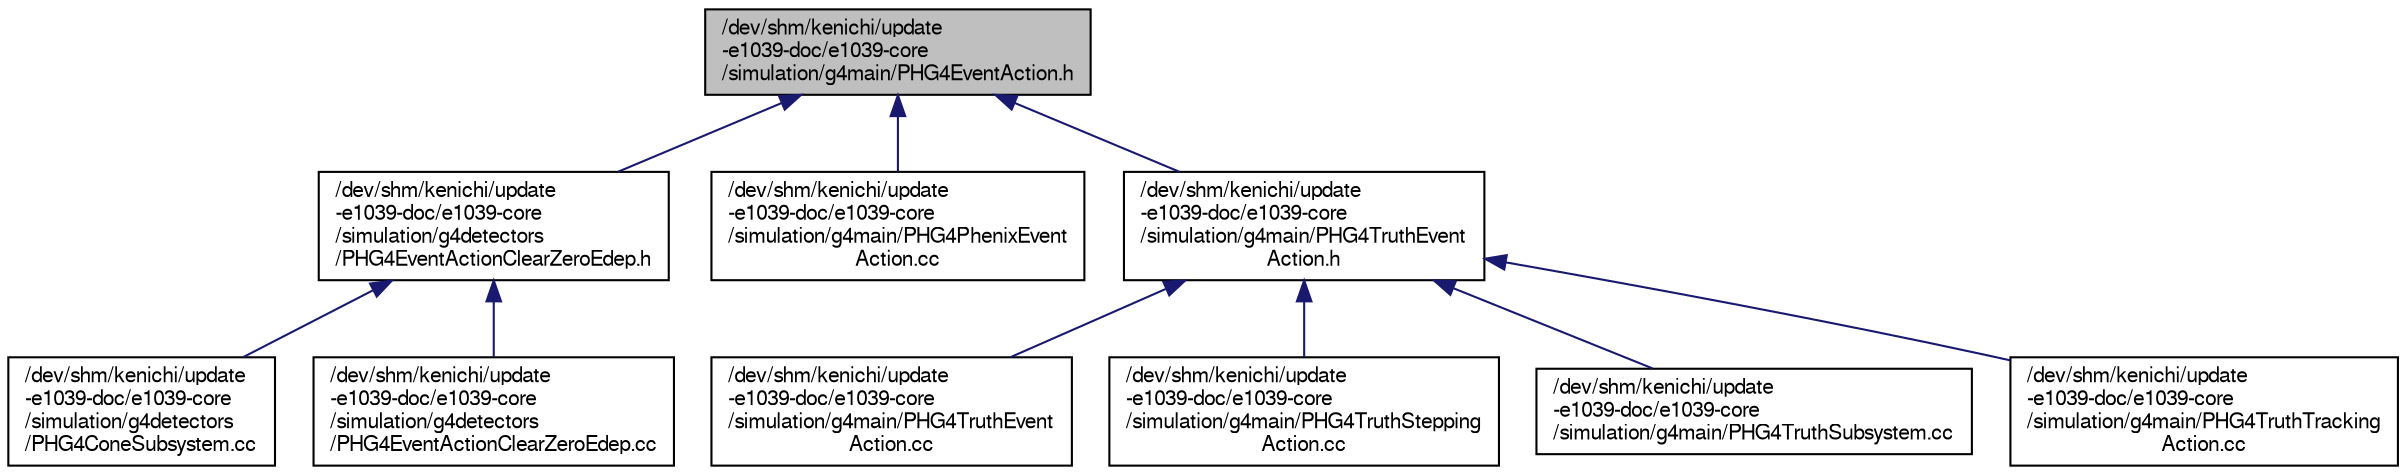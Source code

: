 digraph "/dev/shm/kenichi/update-e1039-doc/e1039-core/simulation/g4main/PHG4EventAction.h"
{
  bgcolor="transparent";
  edge [fontname="FreeSans",fontsize="10",labelfontname="FreeSans",labelfontsize="10"];
  node [fontname="FreeSans",fontsize="10",shape=record];
  Node1 [label="/dev/shm/kenichi/update\l-e1039-doc/e1039-core\l/simulation/g4main/PHG4EventAction.h",height=0.2,width=0.4,color="black", fillcolor="grey75", style="filled" fontcolor="black"];
  Node1 -> Node2 [dir="back",color="midnightblue",fontsize="10",style="solid",fontname="FreeSans"];
  Node2 [label="/dev/shm/kenichi/update\l-e1039-doc/e1039-core\l/simulation/g4detectors\l/PHG4EventActionClearZeroEdep.h",height=0.2,width=0.4,color="black",URL="$df/d8f/PHG4EventActionClearZeroEdep_8h.html"];
  Node2 -> Node3 [dir="back",color="midnightblue",fontsize="10",style="solid",fontname="FreeSans"];
  Node3 [label="/dev/shm/kenichi/update\l-e1039-doc/e1039-core\l/simulation/g4detectors\l/PHG4ConeSubsystem.cc",height=0.2,width=0.4,color="black",URL="$d4/de9/PHG4ConeSubsystem_8cc.html"];
  Node2 -> Node4 [dir="back",color="midnightblue",fontsize="10",style="solid",fontname="FreeSans"];
  Node4 [label="/dev/shm/kenichi/update\l-e1039-doc/e1039-core\l/simulation/g4detectors\l/PHG4EventActionClearZeroEdep.cc",height=0.2,width=0.4,color="black",URL="$d8/dfd/PHG4EventActionClearZeroEdep_8cc.html"];
  Node1 -> Node5 [dir="back",color="midnightblue",fontsize="10",style="solid",fontname="FreeSans"];
  Node5 [label="/dev/shm/kenichi/update\l-e1039-doc/e1039-core\l/simulation/g4main/PHG4PhenixEvent\lAction.cc",height=0.2,width=0.4,color="black",URL="$d1/dd2/PHG4PhenixEventAction_8cc.html"];
  Node1 -> Node6 [dir="back",color="midnightblue",fontsize="10",style="solid",fontname="FreeSans"];
  Node6 [label="/dev/shm/kenichi/update\l-e1039-doc/e1039-core\l/simulation/g4main/PHG4TruthEvent\lAction.h",height=0.2,width=0.4,color="black",URL="$d8/d43/PHG4TruthEventAction_8h.html"];
  Node6 -> Node7 [dir="back",color="midnightblue",fontsize="10",style="solid",fontname="FreeSans"];
  Node7 [label="/dev/shm/kenichi/update\l-e1039-doc/e1039-core\l/simulation/g4main/PHG4TruthEvent\lAction.cc",height=0.2,width=0.4,color="black",URL="$d8/d59/PHG4TruthEventAction_8cc.html"];
  Node6 -> Node8 [dir="back",color="midnightblue",fontsize="10",style="solid",fontname="FreeSans"];
  Node8 [label="/dev/shm/kenichi/update\l-e1039-doc/e1039-core\l/simulation/g4main/PHG4TruthStepping\lAction.cc",height=0.2,width=0.4,color="black",URL="$d9/d4a/PHG4TruthSteppingAction_8cc.html"];
  Node6 -> Node9 [dir="back",color="midnightblue",fontsize="10",style="solid",fontname="FreeSans"];
  Node9 [label="/dev/shm/kenichi/update\l-e1039-doc/e1039-core\l/simulation/g4main/PHG4TruthSubsystem.cc",height=0.2,width=0.4,color="black",URL="$d3/d11/PHG4TruthSubsystem_8cc.html"];
  Node6 -> Node10 [dir="back",color="midnightblue",fontsize="10",style="solid",fontname="FreeSans"];
  Node10 [label="/dev/shm/kenichi/update\l-e1039-doc/e1039-core\l/simulation/g4main/PHG4TruthTracking\lAction.cc",height=0.2,width=0.4,color="black",URL="$d2/d1e/PHG4TruthTrackingAction_8cc.html"];
}
